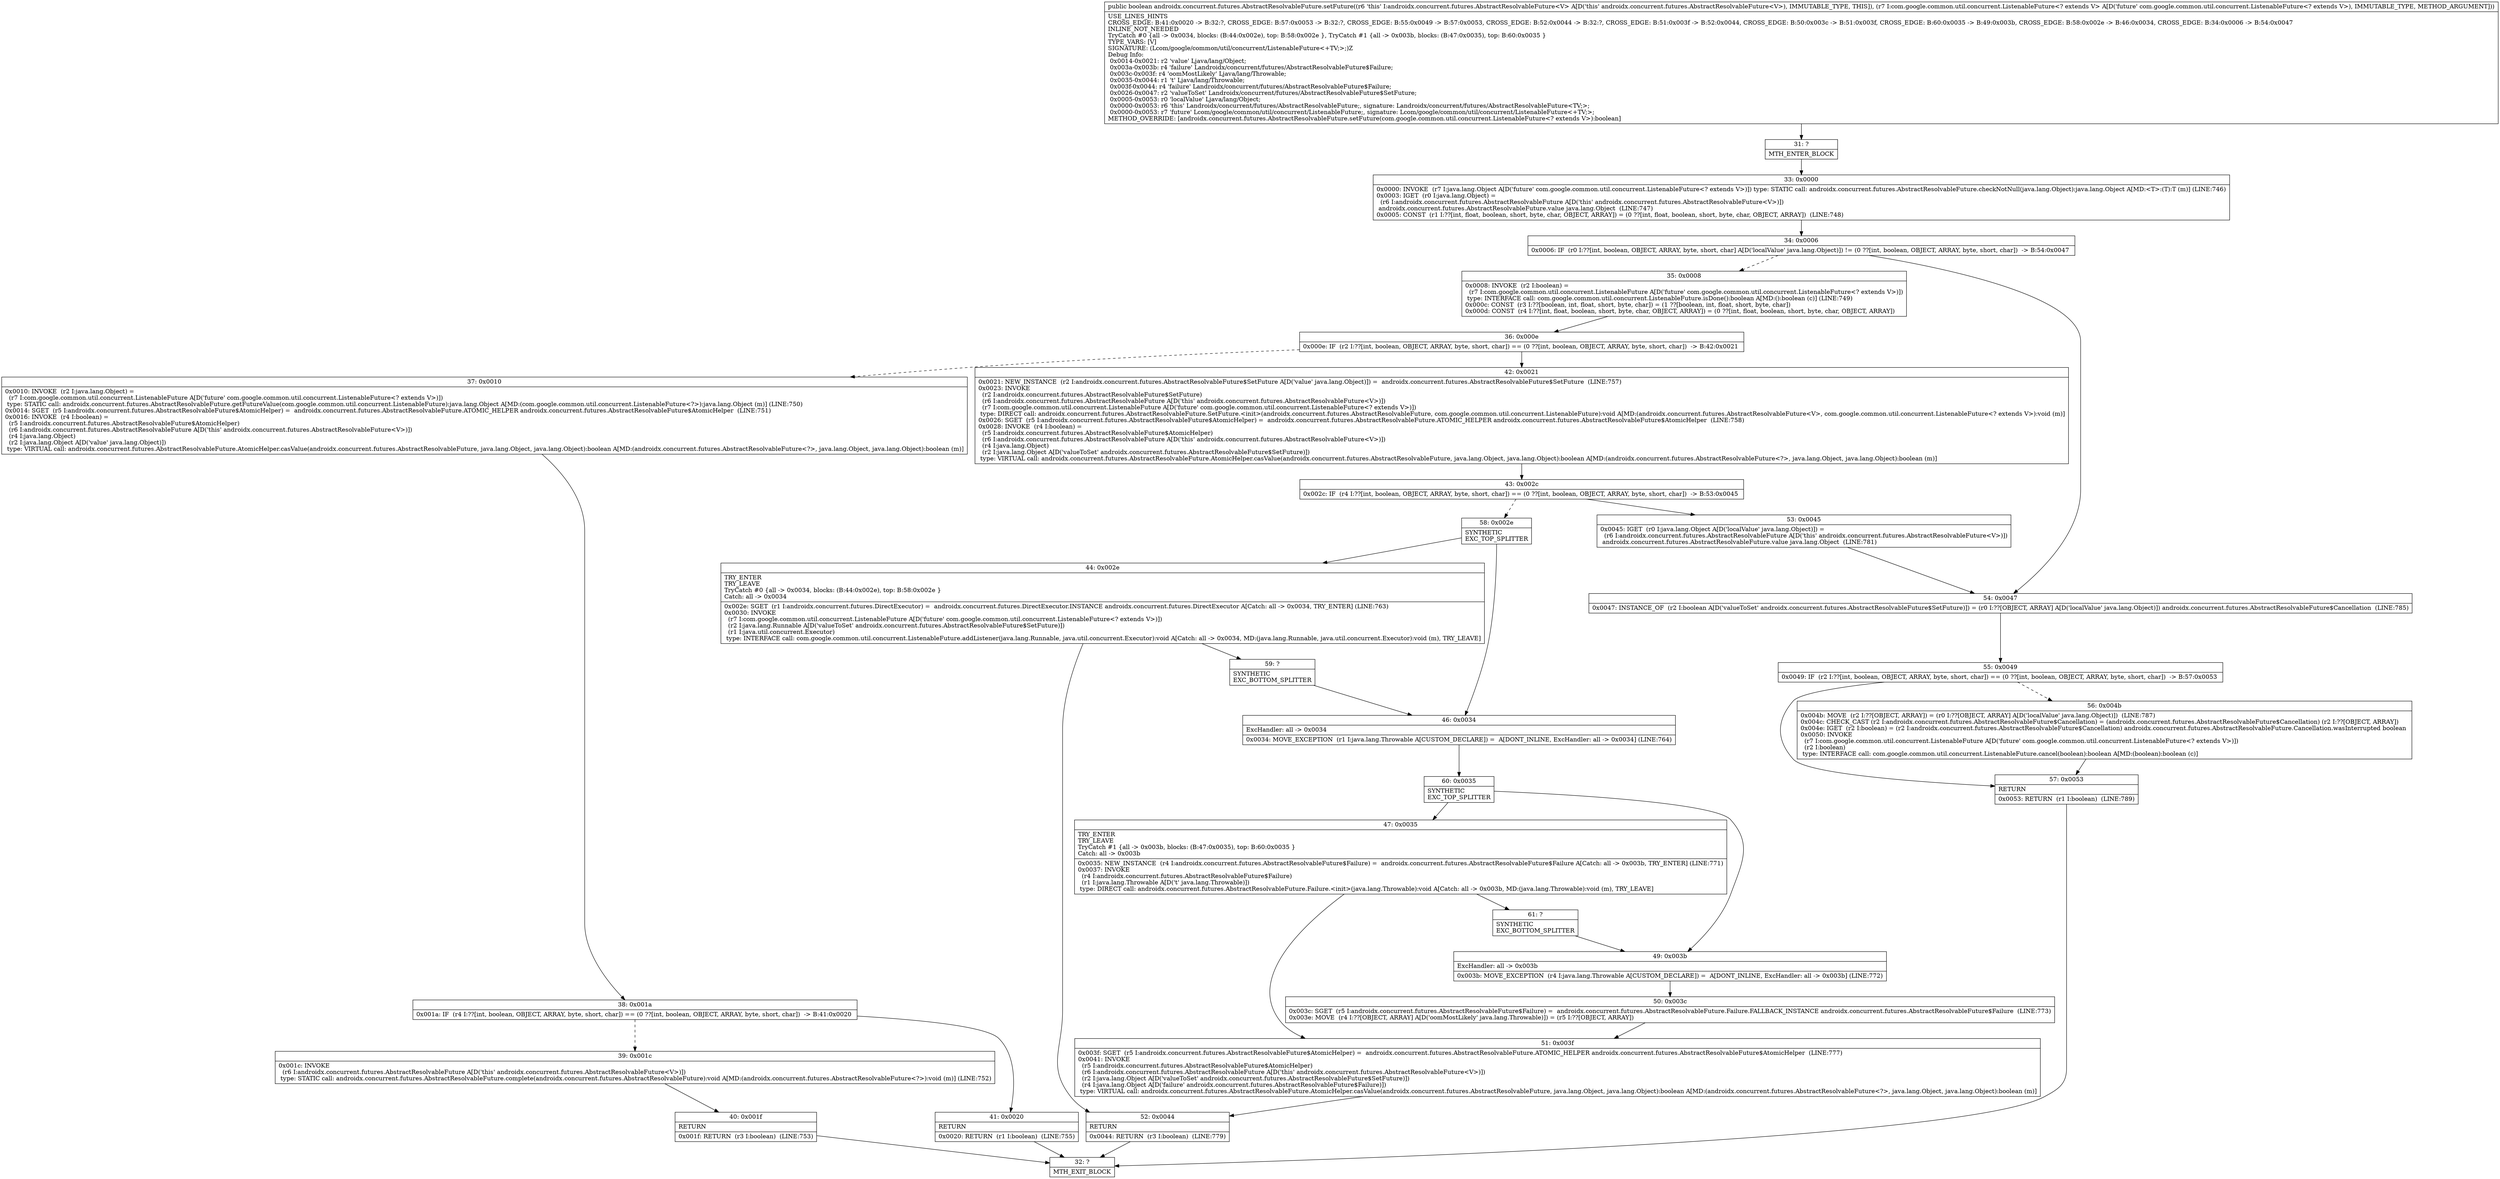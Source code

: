digraph "CFG forandroidx.concurrent.futures.AbstractResolvableFuture.setFuture(Lcom\/google\/common\/util\/concurrent\/ListenableFuture;)Z" {
Node_31 [shape=record,label="{31\:\ ?|MTH_ENTER_BLOCK\l}"];
Node_33 [shape=record,label="{33\:\ 0x0000|0x0000: INVOKE  (r7 I:java.lang.Object A[D('future' com.google.common.util.concurrent.ListenableFuture\<? extends V\>)]) type: STATIC call: androidx.concurrent.futures.AbstractResolvableFuture.checkNotNull(java.lang.Object):java.lang.Object A[MD:\<T\>:(T):T (m)] (LINE:746)\l0x0003: IGET  (r0 I:java.lang.Object) = \l  (r6 I:androidx.concurrent.futures.AbstractResolvableFuture A[D('this' androidx.concurrent.futures.AbstractResolvableFuture\<V\>)])\l androidx.concurrent.futures.AbstractResolvableFuture.value java.lang.Object  (LINE:747)\l0x0005: CONST  (r1 I:??[int, float, boolean, short, byte, char, OBJECT, ARRAY]) = (0 ??[int, float, boolean, short, byte, char, OBJECT, ARRAY])  (LINE:748)\l}"];
Node_34 [shape=record,label="{34\:\ 0x0006|0x0006: IF  (r0 I:??[int, boolean, OBJECT, ARRAY, byte, short, char] A[D('localValue' java.lang.Object)]) != (0 ??[int, boolean, OBJECT, ARRAY, byte, short, char])  \-\> B:54:0x0047 \l}"];
Node_35 [shape=record,label="{35\:\ 0x0008|0x0008: INVOKE  (r2 I:boolean) = \l  (r7 I:com.google.common.util.concurrent.ListenableFuture A[D('future' com.google.common.util.concurrent.ListenableFuture\<? extends V\>)])\l type: INTERFACE call: com.google.common.util.concurrent.ListenableFuture.isDone():boolean A[MD:():boolean (c)] (LINE:749)\l0x000c: CONST  (r3 I:??[boolean, int, float, short, byte, char]) = (1 ??[boolean, int, float, short, byte, char]) \l0x000d: CONST  (r4 I:??[int, float, boolean, short, byte, char, OBJECT, ARRAY]) = (0 ??[int, float, boolean, short, byte, char, OBJECT, ARRAY]) \l}"];
Node_36 [shape=record,label="{36\:\ 0x000e|0x000e: IF  (r2 I:??[int, boolean, OBJECT, ARRAY, byte, short, char]) == (0 ??[int, boolean, OBJECT, ARRAY, byte, short, char])  \-\> B:42:0x0021 \l}"];
Node_37 [shape=record,label="{37\:\ 0x0010|0x0010: INVOKE  (r2 I:java.lang.Object) = \l  (r7 I:com.google.common.util.concurrent.ListenableFuture A[D('future' com.google.common.util.concurrent.ListenableFuture\<? extends V\>)])\l type: STATIC call: androidx.concurrent.futures.AbstractResolvableFuture.getFutureValue(com.google.common.util.concurrent.ListenableFuture):java.lang.Object A[MD:(com.google.common.util.concurrent.ListenableFuture\<?\>):java.lang.Object (m)] (LINE:750)\l0x0014: SGET  (r5 I:androidx.concurrent.futures.AbstractResolvableFuture$AtomicHelper) =  androidx.concurrent.futures.AbstractResolvableFuture.ATOMIC_HELPER androidx.concurrent.futures.AbstractResolvableFuture$AtomicHelper  (LINE:751)\l0x0016: INVOKE  (r4 I:boolean) = \l  (r5 I:androidx.concurrent.futures.AbstractResolvableFuture$AtomicHelper)\l  (r6 I:androidx.concurrent.futures.AbstractResolvableFuture A[D('this' androidx.concurrent.futures.AbstractResolvableFuture\<V\>)])\l  (r4 I:java.lang.Object)\l  (r2 I:java.lang.Object A[D('value' java.lang.Object)])\l type: VIRTUAL call: androidx.concurrent.futures.AbstractResolvableFuture.AtomicHelper.casValue(androidx.concurrent.futures.AbstractResolvableFuture, java.lang.Object, java.lang.Object):boolean A[MD:(androidx.concurrent.futures.AbstractResolvableFuture\<?\>, java.lang.Object, java.lang.Object):boolean (m)]\l}"];
Node_38 [shape=record,label="{38\:\ 0x001a|0x001a: IF  (r4 I:??[int, boolean, OBJECT, ARRAY, byte, short, char]) == (0 ??[int, boolean, OBJECT, ARRAY, byte, short, char])  \-\> B:41:0x0020 \l}"];
Node_39 [shape=record,label="{39\:\ 0x001c|0x001c: INVOKE  \l  (r6 I:androidx.concurrent.futures.AbstractResolvableFuture A[D('this' androidx.concurrent.futures.AbstractResolvableFuture\<V\>)])\l type: STATIC call: androidx.concurrent.futures.AbstractResolvableFuture.complete(androidx.concurrent.futures.AbstractResolvableFuture):void A[MD:(androidx.concurrent.futures.AbstractResolvableFuture\<?\>):void (m)] (LINE:752)\l}"];
Node_40 [shape=record,label="{40\:\ 0x001f|RETURN\l|0x001f: RETURN  (r3 I:boolean)  (LINE:753)\l}"];
Node_32 [shape=record,label="{32\:\ ?|MTH_EXIT_BLOCK\l}"];
Node_41 [shape=record,label="{41\:\ 0x0020|RETURN\l|0x0020: RETURN  (r1 I:boolean)  (LINE:755)\l}"];
Node_42 [shape=record,label="{42\:\ 0x0021|0x0021: NEW_INSTANCE  (r2 I:androidx.concurrent.futures.AbstractResolvableFuture$SetFuture A[D('value' java.lang.Object)]) =  androidx.concurrent.futures.AbstractResolvableFuture$SetFuture  (LINE:757)\l0x0023: INVOKE  \l  (r2 I:androidx.concurrent.futures.AbstractResolvableFuture$SetFuture)\l  (r6 I:androidx.concurrent.futures.AbstractResolvableFuture A[D('this' androidx.concurrent.futures.AbstractResolvableFuture\<V\>)])\l  (r7 I:com.google.common.util.concurrent.ListenableFuture A[D('future' com.google.common.util.concurrent.ListenableFuture\<? extends V\>)])\l type: DIRECT call: androidx.concurrent.futures.AbstractResolvableFuture.SetFuture.\<init\>(androidx.concurrent.futures.AbstractResolvableFuture, com.google.common.util.concurrent.ListenableFuture):void A[MD:(androidx.concurrent.futures.AbstractResolvableFuture\<V\>, com.google.common.util.concurrent.ListenableFuture\<? extends V\>):void (m)]\l0x0026: SGET  (r5 I:androidx.concurrent.futures.AbstractResolvableFuture$AtomicHelper) =  androidx.concurrent.futures.AbstractResolvableFuture.ATOMIC_HELPER androidx.concurrent.futures.AbstractResolvableFuture$AtomicHelper  (LINE:758)\l0x0028: INVOKE  (r4 I:boolean) = \l  (r5 I:androidx.concurrent.futures.AbstractResolvableFuture$AtomicHelper)\l  (r6 I:androidx.concurrent.futures.AbstractResolvableFuture A[D('this' androidx.concurrent.futures.AbstractResolvableFuture\<V\>)])\l  (r4 I:java.lang.Object)\l  (r2 I:java.lang.Object A[D('valueToSet' androidx.concurrent.futures.AbstractResolvableFuture$SetFuture)])\l type: VIRTUAL call: androidx.concurrent.futures.AbstractResolvableFuture.AtomicHelper.casValue(androidx.concurrent.futures.AbstractResolvableFuture, java.lang.Object, java.lang.Object):boolean A[MD:(androidx.concurrent.futures.AbstractResolvableFuture\<?\>, java.lang.Object, java.lang.Object):boolean (m)]\l}"];
Node_43 [shape=record,label="{43\:\ 0x002c|0x002c: IF  (r4 I:??[int, boolean, OBJECT, ARRAY, byte, short, char]) == (0 ??[int, boolean, OBJECT, ARRAY, byte, short, char])  \-\> B:53:0x0045 \l}"];
Node_53 [shape=record,label="{53\:\ 0x0045|0x0045: IGET  (r0 I:java.lang.Object A[D('localValue' java.lang.Object)]) = \l  (r6 I:androidx.concurrent.futures.AbstractResolvableFuture A[D('this' androidx.concurrent.futures.AbstractResolvableFuture\<V\>)])\l androidx.concurrent.futures.AbstractResolvableFuture.value java.lang.Object  (LINE:781)\l}"];
Node_58 [shape=record,label="{58\:\ 0x002e|SYNTHETIC\lEXC_TOP_SPLITTER\l}"];
Node_44 [shape=record,label="{44\:\ 0x002e|TRY_ENTER\lTRY_LEAVE\lTryCatch #0 \{all \-\> 0x0034, blocks: (B:44:0x002e), top: B:58:0x002e \}\lCatch: all \-\> 0x0034\l|0x002e: SGET  (r1 I:androidx.concurrent.futures.DirectExecutor) =  androidx.concurrent.futures.DirectExecutor.INSTANCE androidx.concurrent.futures.DirectExecutor A[Catch: all \-\> 0x0034, TRY_ENTER] (LINE:763)\l0x0030: INVOKE  \l  (r7 I:com.google.common.util.concurrent.ListenableFuture A[D('future' com.google.common.util.concurrent.ListenableFuture\<? extends V\>)])\l  (r2 I:java.lang.Runnable A[D('valueToSet' androidx.concurrent.futures.AbstractResolvableFuture$SetFuture)])\l  (r1 I:java.util.concurrent.Executor)\l type: INTERFACE call: com.google.common.util.concurrent.ListenableFuture.addListener(java.lang.Runnable, java.util.concurrent.Executor):void A[Catch: all \-\> 0x0034, MD:(java.lang.Runnable, java.util.concurrent.Executor):void (m), TRY_LEAVE]\l}"];
Node_52 [shape=record,label="{52\:\ 0x0044|RETURN\l|0x0044: RETURN  (r3 I:boolean)  (LINE:779)\l}"];
Node_59 [shape=record,label="{59\:\ ?|SYNTHETIC\lEXC_BOTTOM_SPLITTER\l}"];
Node_46 [shape=record,label="{46\:\ 0x0034|ExcHandler: all \-\> 0x0034\l|0x0034: MOVE_EXCEPTION  (r1 I:java.lang.Throwable A[CUSTOM_DECLARE]) =  A[DONT_INLINE, ExcHandler: all \-\> 0x0034] (LINE:764)\l}"];
Node_60 [shape=record,label="{60\:\ 0x0035|SYNTHETIC\lEXC_TOP_SPLITTER\l}"];
Node_47 [shape=record,label="{47\:\ 0x0035|TRY_ENTER\lTRY_LEAVE\lTryCatch #1 \{all \-\> 0x003b, blocks: (B:47:0x0035), top: B:60:0x0035 \}\lCatch: all \-\> 0x003b\l|0x0035: NEW_INSTANCE  (r4 I:androidx.concurrent.futures.AbstractResolvableFuture$Failure) =  androidx.concurrent.futures.AbstractResolvableFuture$Failure A[Catch: all \-\> 0x003b, TRY_ENTER] (LINE:771)\l0x0037: INVOKE  \l  (r4 I:androidx.concurrent.futures.AbstractResolvableFuture$Failure)\l  (r1 I:java.lang.Throwable A[D('t' java.lang.Throwable)])\l type: DIRECT call: androidx.concurrent.futures.AbstractResolvableFuture.Failure.\<init\>(java.lang.Throwable):void A[Catch: all \-\> 0x003b, MD:(java.lang.Throwable):void (m), TRY_LEAVE]\l}"];
Node_51 [shape=record,label="{51\:\ 0x003f|0x003f: SGET  (r5 I:androidx.concurrent.futures.AbstractResolvableFuture$AtomicHelper) =  androidx.concurrent.futures.AbstractResolvableFuture.ATOMIC_HELPER androidx.concurrent.futures.AbstractResolvableFuture$AtomicHelper  (LINE:777)\l0x0041: INVOKE  \l  (r5 I:androidx.concurrent.futures.AbstractResolvableFuture$AtomicHelper)\l  (r6 I:androidx.concurrent.futures.AbstractResolvableFuture A[D('this' androidx.concurrent.futures.AbstractResolvableFuture\<V\>)])\l  (r2 I:java.lang.Object A[D('valueToSet' androidx.concurrent.futures.AbstractResolvableFuture$SetFuture)])\l  (r4 I:java.lang.Object A[D('failure' androidx.concurrent.futures.AbstractResolvableFuture$Failure)])\l type: VIRTUAL call: androidx.concurrent.futures.AbstractResolvableFuture.AtomicHelper.casValue(androidx.concurrent.futures.AbstractResolvableFuture, java.lang.Object, java.lang.Object):boolean A[MD:(androidx.concurrent.futures.AbstractResolvableFuture\<?\>, java.lang.Object, java.lang.Object):boolean (m)]\l}"];
Node_61 [shape=record,label="{61\:\ ?|SYNTHETIC\lEXC_BOTTOM_SPLITTER\l}"];
Node_49 [shape=record,label="{49\:\ 0x003b|ExcHandler: all \-\> 0x003b\l|0x003b: MOVE_EXCEPTION  (r4 I:java.lang.Throwable A[CUSTOM_DECLARE]) =  A[DONT_INLINE, ExcHandler: all \-\> 0x003b] (LINE:772)\l}"];
Node_50 [shape=record,label="{50\:\ 0x003c|0x003c: SGET  (r5 I:androidx.concurrent.futures.AbstractResolvableFuture$Failure) =  androidx.concurrent.futures.AbstractResolvableFuture.Failure.FALLBACK_INSTANCE androidx.concurrent.futures.AbstractResolvableFuture$Failure  (LINE:773)\l0x003e: MOVE  (r4 I:??[OBJECT, ARRAY] A[D('oomMostLikely' java.lang.Throwable)]) = (r5 I:??[OBJECT, ARRAY]) \l}"];
Node_54 [shape=record,label="{54\:\ 0x0047|0x0047: INSTANCE_OF  (r2 I:boolean A[D('valueToSet' androidx.concurrent.futures.AbstractResolvableFuture$SetFuture)]) = (r0 I:??[OBJECT, ARRAY] A[D('localValue' java.lang.Object)]) androidx.concurrent.futures.AbstractResolvableFuture$Cancellation  (LINE:785)\l}"];
Node_55 [shape=record,label="{55\:\ 0x0049|0x0049: IF  (r2 I:??[int, boolean, OBJECT, ARRAY, byte, short, char]) == (0 ??[int, boolean, OBJECT, ARRAY, byte, short, char])  \-\> B:57:0x0053 \l}"];
Node_56 [shape=record,label="{56\:\ 0x004b|0x004b: MOVE  (r2 I:??[OBJECT, ARRAY]) = (r0 I:??[OBJECT, ARRAY] A[D('localValue' java.lang.Object)])  (LINE:787)\l0x004c: CHECK_CAST (r2 I:androidx.concurrent.futures.AbstractResolvableFuture$Cancellation) = (androidx.concurrent.futures.AbstractResolvableFuture$Cancellation) (r2 I:??[OBJECT, ARRAY]) \l0x004e: IGET  (r2 I:boolean) = (r2 I:androidx.concurrent.futures.AbstractResolvableFuture$Cancellation) androidx.concurrent.futures.AbstractResolvableFuture.Cancellation.wasInterrupted boolean \l0x0050: INVOKE  \l  (r7 I:com.google.common.util.concurrent.ListenableFuture A[D('future' com.google.common.util.concurrent.ListenableFuture\<? extends V\>)])\l  (r2 I:boolean)\l type: INTERFACE call: com.google.common.util.concurrent.ListenableFuture.cancel(boolean):boolean A[MD:(boolean):boolean (c)]\l}"];
Node_57 [shape=record,label="{57\:\ 0x0053|RETURN\l|0x0053: RETURN  (r1 I:boolean)  (LINE:789)\l}"];
MethodNode[shape=record,label="{public boolean androidx.concurrent.futures.AbstractResolvableFuture.setFuture((r6 'this' I:androidx.concurrent.futures.AbstractResolvableFuture\<V\> A[D('this' androidx.concurrent.futures.AbstractResolvableFuture\<V\>), IMMUTABLE_TYPE, THIS]), (r7 I:com.google.common.util.concurrent.ListenableFuture\<? extends V\> A[D('future' com.google.common.util.concurrent.ListenableFuture\<? extends V\>), IMMUTABLE_TYPE, METHOD_ARGUMENT]))  | USE_LINES_HINTS\lCROSS_EDGE: B:41:0x0020 \-\> B:32:?, CROSS_EDGE: B:57:0x0053 \-\> B:32:?, CROSS_EDGE: B:55:0x0049 \-\> B:57:0x0053, CROSS_EDGE: B:52:0x0044 \-\> B:32:?, CROSS_EDGE: B:51:0x003f \-\> B:52:0x0044, CROSS_EDGE: B:50:0x003c \-\> B:51:0x003f, CROSS_EDGE: B:60:0x0035 \-\> B:49:0x003b, CROSS_EDGE: B:58:0x002e \-\> B:46:0x0034, CROSS_EDGE: B:34:0x0006 \-\> B:54:0x0047\lINLINE_NOT_NEEDED\lTryCatch #0 \{all \-\> 0x0034, blocks: (B:44:0x002e), top: B:58:0x002e \}, TryCatch #1 \{all \-\> 0x003b, blocks: (B:47:0x0035), top: B:60:0x0035 \}\lTYPE_VARS: [V]\lSIGNATURE: (Lcom\/google\/common\/util\/concurrent\/ListenableFuture\<+TV;\>;)Z\lDebug Info:\l  0x0014\-0x0021: r2 'value' Ljava\/lang\/Object;\l  0x003a\-0x003b: r4 'failure' Landroidx\/concurrent\/futures\/AbstractResolvableFuture$Failure;\l  0x003c\-0x003f: r4 'oomMostLikely' Ljava\/lang\/Throwable;\l  0x0035\-0x0044: r1 't' Ljava\/lang\/Throwable;\l  0x003f\-0x0044: r4 'failure' Landroidx\/concurrent\/futures\/AbstractResolvableFuture$Failure;\l  0x0026\-0x0047: r2 'valueToSet' Landroidx\/concurrent\/futures\/AbstractResolvableFuture$SetFuture;\l  0x0005\-0x0053: r0 'localValue' Ljava\/lang\/Object;\l  0x0000\-0x0053: r6 'this' Landroidx\/concurrent\/futures\/AbstractResolvableFuture;, signature: Landroidx\/concurrent\/futures\/AbstractResolvableFuture\<TV;\>;\l  0x0000\-0x0053: r7 'future' Lcom\/google\/common\/util\/concurrent\/ListenableFuture;, signature: Lcom\/google\/common\/util\/concurrent\/ListenableFuture\<+TV;\>;\lMETHOD_OVERRIDE: [androidx.concurrent.futures.AbstractResolvableFuture.setFuture(com.google.common.util.concurrent.ListenableFuture\<? extends V\>):boolean]\l}"];
MethodNode -> Node_31;Node_31 -> Node_33;
Node_33 -> Node_34;
Node_34 -> Node_35[style=dashed];
Node_34 -> Node_54;
Node_35 -> Node_36;
Node_36 -> Node_37[style=dashed];
Node_36 -> Node_42;
Node_37 -> Node_38;
Node_38 -> Node_39[style=dashed];
Node_38 -> Node_41;
Node_39 -> Node_40;
Node_40 -> Node_32;
Node_41 -> Node_32;
Node_42 -> Node_43;
Node_43 -> Node_53;
Node_43 -> Node_58[style=dashed];
Node_53 -> Node_54;
Node_58 -> Node_44;
Node_58 -> Node_46;
Node_44 -> Node_52;
Node_44 -> Node_59;
Node_52 -> Node_32;
Node_59 -> Node_46;
Node_46 -> Node_60;
Node_60 -> Node_47;
Node_60 -> Node_49;
Node_47 -> Node_51;
Node_47 -> Node_61;
Node_51 -> Node_52;
Node_61 -> Node_49;
Node_49 -> Node_50;
Node_50 -> Node_51;
Node_54 -> Node_55;
Node_55 -> Node_56[style=dashed];
Node_55 -> Node_57;
Node_56 -> Node_57;
Node_57 -> Node_32;
}

